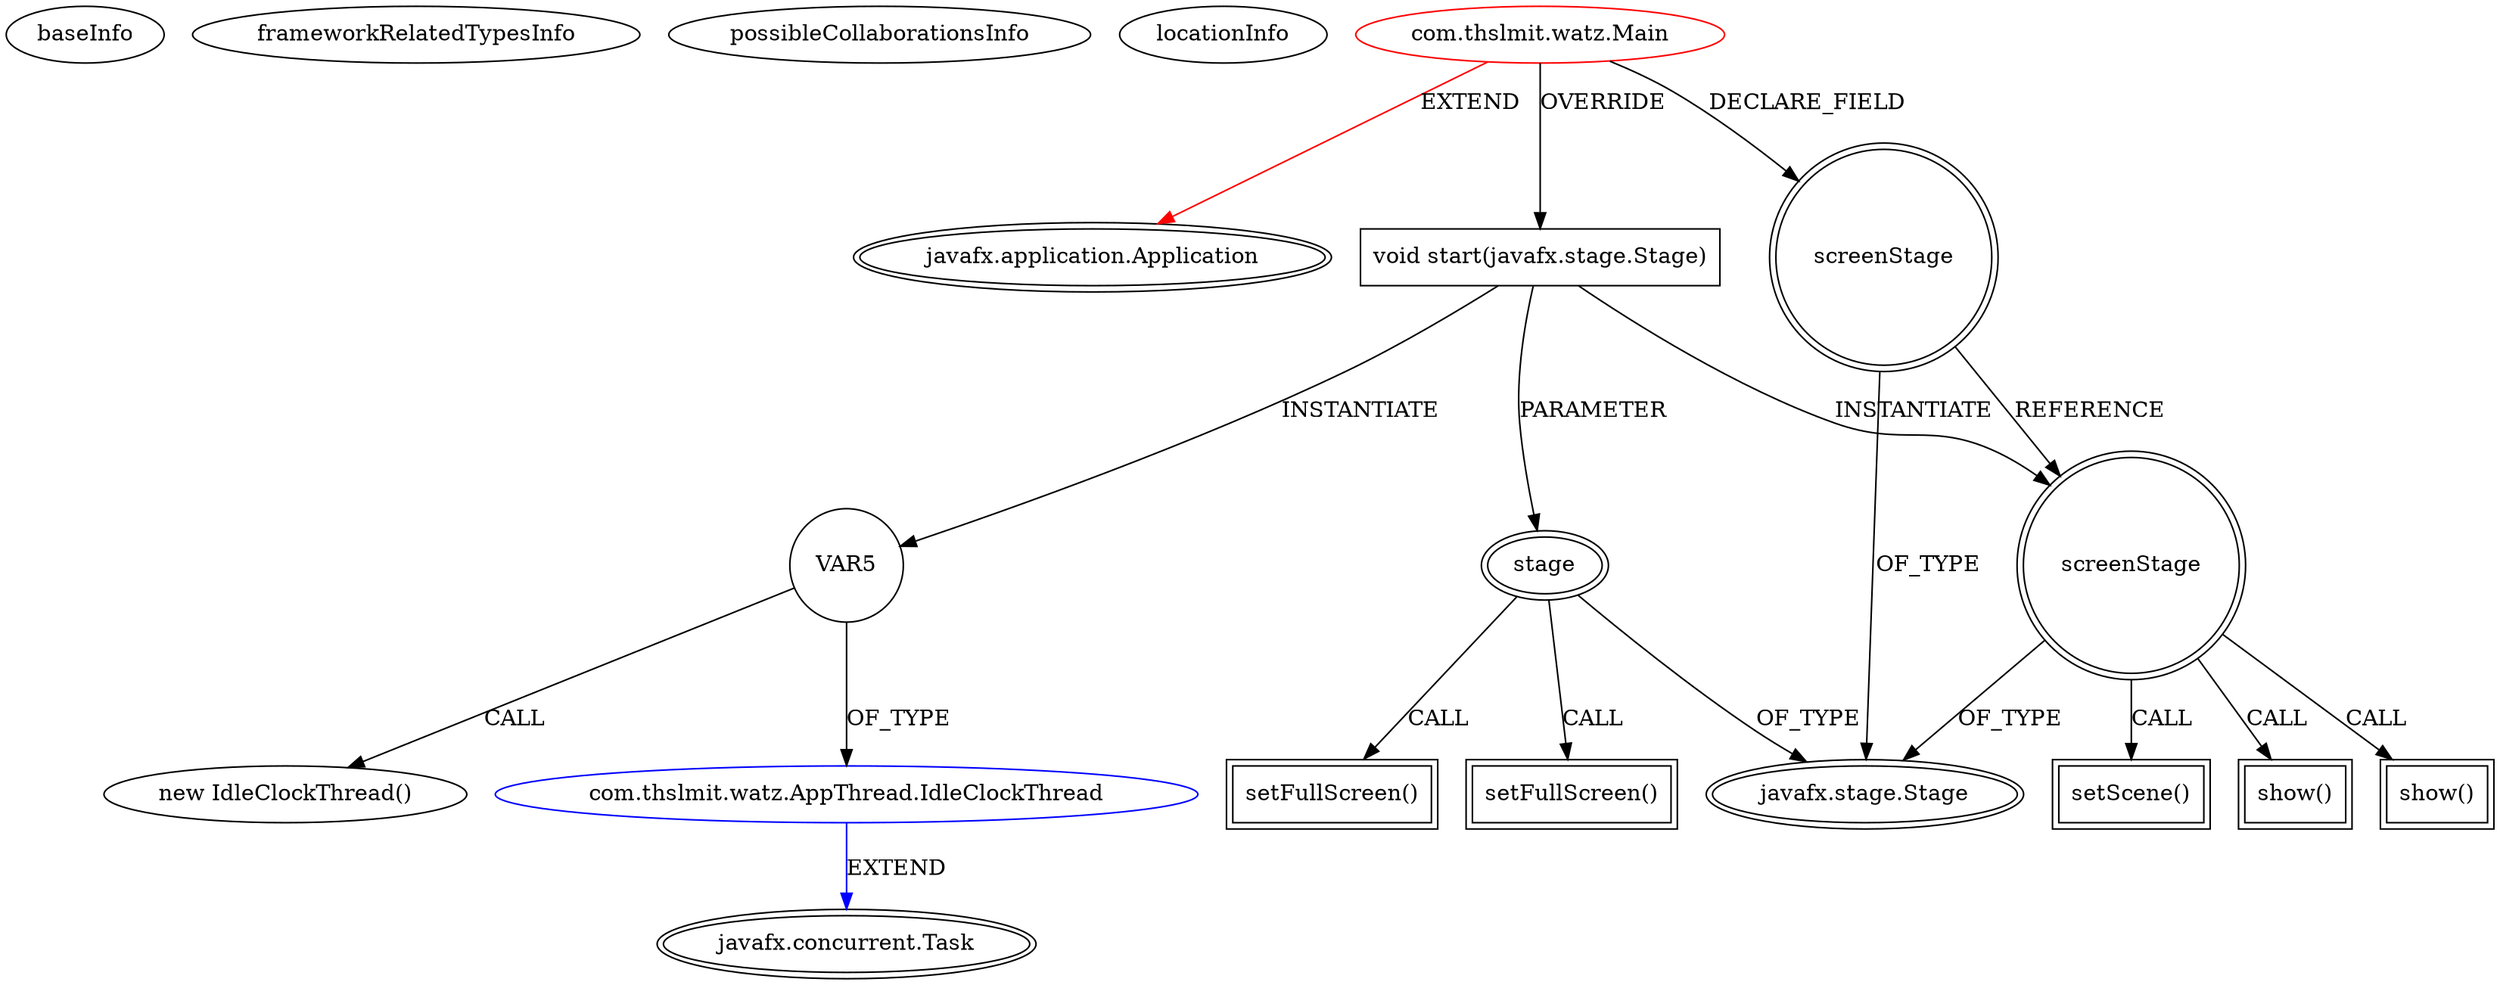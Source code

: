 digraph {
baseInfo[graphId=1400,category="extension_graph",isAnonymous=false,possibleRelation=true]
frameworkRelatedTypesInfo[0="javafx.application.Application"]
possibleCollaborationsInfo[0="1400~OVERRIDING_METHOD_DECLARATION-INSTANTIATION-~javafx.application.Application ~javafx.concurrent.Task ~false~false"]
locationInfo[projectName="THSLMIT-thslmit_watzds",filePath="/THSLMIT-thslmit_watzds/thslmit_watzds-master/src/com/thslmit/watz/Main.java",contextSignature="Main",graphId="1400"]
0[label="com.thslmit.watz.Main",vertexType="ROOT_CLIENT_CLASS_DECLARATION",isFrameworkType=false,color=red]
1[label="javafx.application.Application",vertexType="FRAMEWORK_CLASS_TYPE",isFrameworkType=true,peripheries=2]
2[label="screenStage",vertexType="FIELD_DECLARATION",isFrameworkType=true,peripheries=2,shape=circle]
3[label="javafx.stage.Stage",vertexType="FRAMEWORK_CLASS_TYPE",isFrameworkType=true,peripheries=2]
4[label="void start(javafx.stage.Stage)",vertexType="OVERRIDING_METHOD_DECLARATION",isFrameworkType=false,shape=box]
5[label="stage",vertexType="PARAMETER_DECLARATION",isFrameworkType=true,peripheries=2]
8[label="setFullScreen()",vertexType="INSIDE_CALL",isFrameworkType=true,peripheries=2,shape=box]
9[label="screenStage",vertexType="VARIABLE_EXPRESION",isFrameworkType=true,peripheries=2,shape=circle]
10[label="show()",vertexType="INSIDE_CALL",isFrameworkType=true,peripheries=2,shape=box]
13[label="setScene()",vertexType="INSIDE_CALL",isFrameworkType=true,peripheries=2,shape=box]
15[label="setFullScreen()",vertexType="INSIDE_CALL",isFrameworkType=true,peripheries=2,shape=box]
17[label="show()",vertexType="INSIDE_CALL",isFrameworkType=true,peripheries=2,shape=box]
19[label="VAR5",vertexType="VARIABLE_EXPRESION",isFrameworkType=false,shape=circle]
20[label="com.thslmit.watz.AppThread.IdleClockThread",vertexType="REFERENCE_CLIENT_CLASS_DECLARATION",isFrameworkType=false,color=blue]
21[label="javafx.concurrent.Task",vertexType="FRAMEWORK_CLASS_TYPE",isFrameworkType=true,peripheries=2]
18[label="new IdleClockThread()",vertexType="CONSTRUCTOR_CALL",isFrameworkType=false]
0->1[label="EXTEND",color=red]
0->2[label="DECLARE_FIELD"]
2->3[label="OF_TYPE"]
0->4[label="OVERRIDE"]
5->3[label="OF_TYPE"]
4->5[label="PARAMETER"]
5->8[label="CALL"]
4->9[label="INSTANTIATE"]
2->9[label="REFERENCE"]
9->3[label="OF_TYPE"]
9->10[label="CALL"]
9->13[label="CALL"]
5->15[label="CALL"]
9->17[label="CALL"]
4->19[label="INSTANTIATE"]
20->21[label="EXTEND",color=blue]
19->20[label="OF_TYPE"]
19->18[label="CALL"]
}
